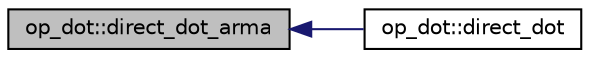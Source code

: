 digraph "op_dot::direct_dot_arma"
{
  edge [fontname="Helvetica",fontsize="10",labelfontname="Helvetica",labelfontsize="10"];
  node [fontname="Helvetica",fontsize="10",shape=record];
  rankdir="LR";
  Node1 [label="op_dot::direct_dot_arma",height=0.2,width=0.4,color="black", fillcolor="grey75", style="filled" fontcolor="black"];
  Node1 -> Node2 [dir="back",color="midnightblue",fontsize="10",style="solid",fontname="Helvetica"];
  Node2 [label="op_dot::direct_dot",height=0.2,width=0.4,color="black", fillcolor="white", style="filled",URL="$group__op__dot.html#ga638d457775819d764c99ef21f618287e",tooltip="for two arrays, float and double version"];
}
